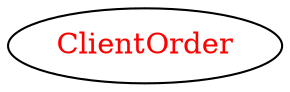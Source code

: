 digraph dependencyGraph {
 concentrate=true;
 ranksep="2.0";
 rankdir="LR"; 
 splines="ortho";
"ClientOrder" [fontcolor="red"];
}